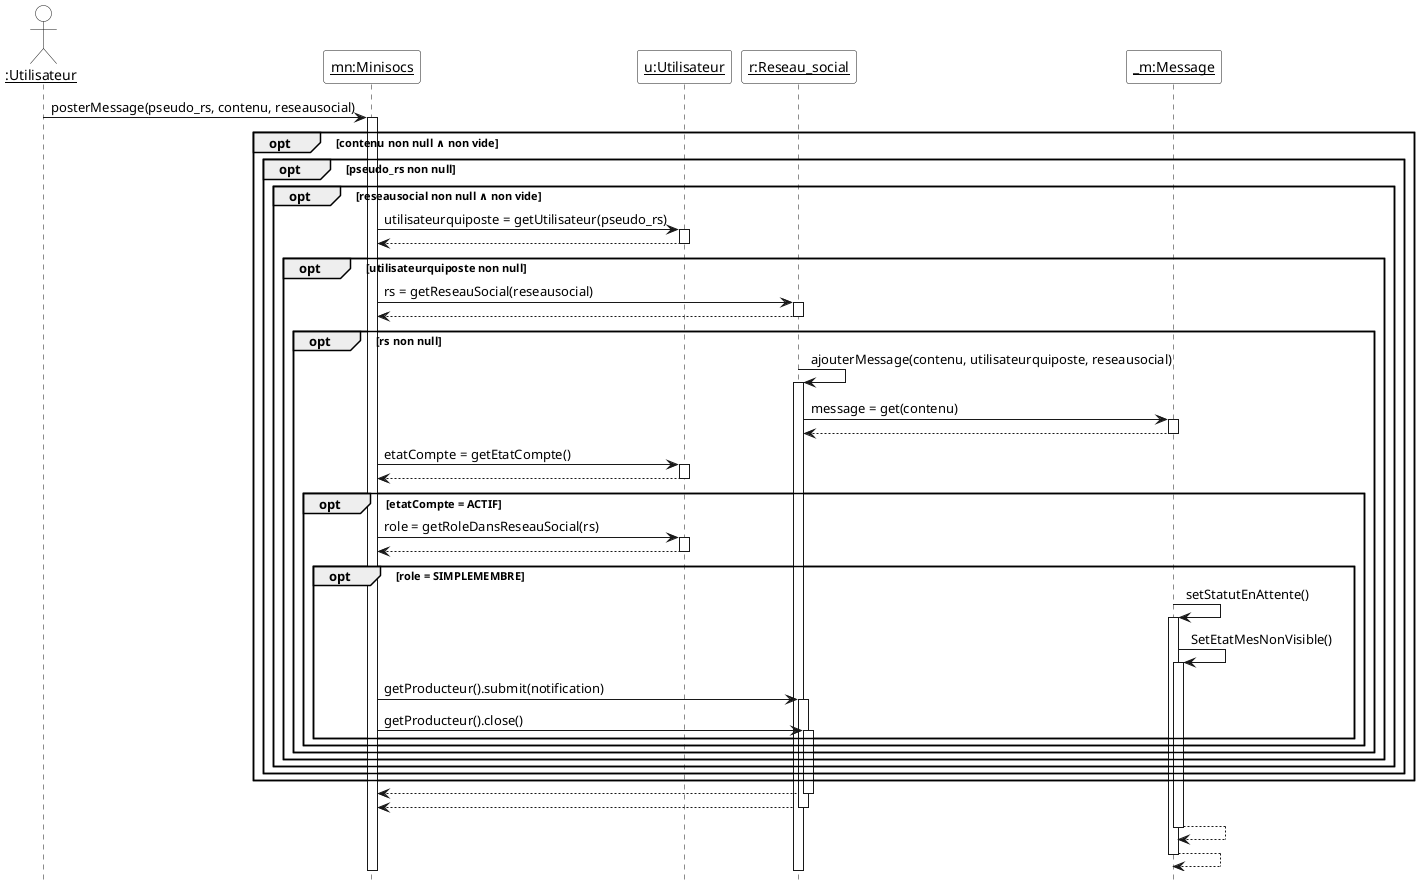 @startuml

'Diagramme de séquence (PlantUML)'

'Configuration charte graphique'
hide footbox
skinparam sequenceParticipantBackgroundColor White
skinparam sequenceActorBackgroundColor White

'Déclaration des acteurs et des participants (déjà existants avant la séquence)'
actor "__:Utilisateur__" as utilisateur
participant "__mn:Minisocs__" as mn
participant "__u:Utilisateur__" as u
participant "__r:Reseau_social__" as r
participant "___m:Message__" as m


'Séquence avec les messages, les créations de participants, etc.'
utilisateur -> mn ++ : posterMessage(pseudo_rs, contenu, reseausocial)
opt contenu non null ∧ non vide
opt pseudo_rs non null
opt reseausocial non null ∧ non vide
mn->u++: utilisateurquiposte = getUtilisateur(pseudo_rs)
return
opt utilisateurquiposte non null
mn->r++: rs = getReseauSocial(reseausocial)
return
opt rs non null  
r->r++: ajouterMessage(contenu, utilisateurquiposte, reseausocial)
r->m++: message = get(contenu)
return
mn->u++: etatCompte = getEtatCompte()
return
opt etatCompte = ACTIF
mn->u++ : role = getRoleDansReseauSocial(rs)
return
opt role = SIMPLEMEMBRE
m->m++: setStatutEnAttente()
m->m++: SetEtatMesNonVisible()
mn->r++:getProducteur().submit(notification)
mn->r++:getProducteur().close()
end
end  
end
end
end
end
end
return
return
return
return
@enduml
